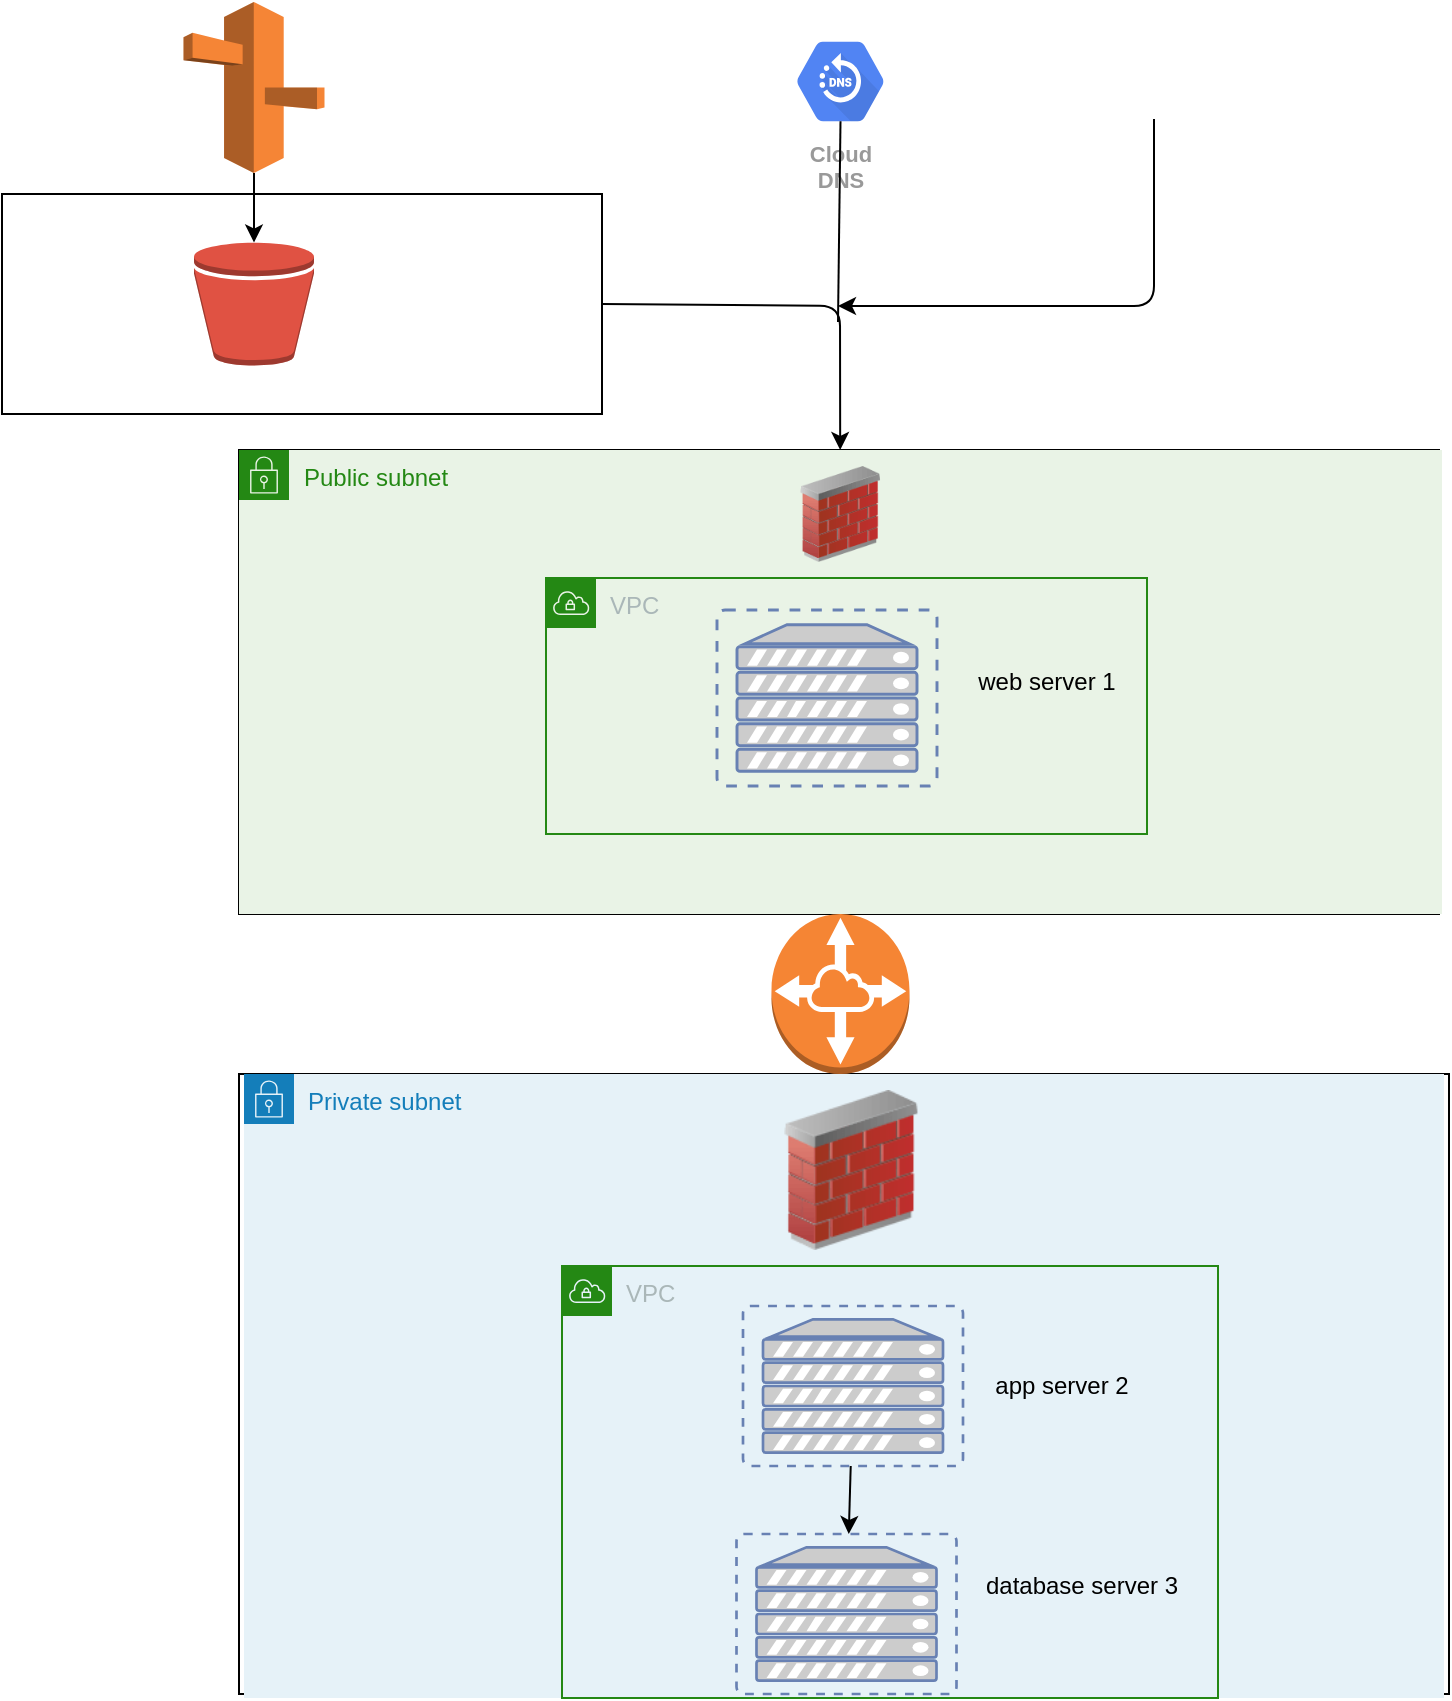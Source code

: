 <mxfile version="14.4.8" type="device" pages="2"><diagram name="Page-1" id="c37626ed-c26b-45fb-9056-f9ebc6bb27b6"><mxGraphModel dx="946" dy="646" grid="1" gridSize="8" guides="1" tooltips="1" connect="1" arrows="1" fold="1" page="1" pageScale="1" pageWidth="1100" pageHeight="850" background="#ffffff" math="0" shadow="0"><root><mxCell id="0"/><mxCell id="1" parent="0"/><mxCell id="EeIF6lA2X2jRS8-VWyb7-6" value="" style="rounded=0;whiteSpace=wrap;html=1;" vertex="1" parent="1"><mxGeometry x="302.5" y="536" width="605" height="310" as="geometry"/></mxCell><mxCell id="EeIF6lA2X2jRS8-VWyb7-9" value="" style="rounded=0;whiteSpace=wrap;html=1;" vertex="1" parent="1"><mxGeometry x="184" y="96" width="300" height="110" as="geometry"/></mxCell><mxCell id="EeIF6lA2X2jRS8-VWyb7-12" value="" style="outlineConnect=0;dashed=0;verticalLabelPosition=bottom;verticalAlign=top;align=center;html=1;shape=mxgraph.aws3.bucket;fillColor=#E05243;gradientColor=none;" vertex="1" parent="1"><mxGeometry x="280" y="120.25" width="60" height="61.5" as="geometry"/></mxCell><mxCell id="EeIF6lA2X2jRS8-VWyb7-13" value="" style="rounded=0;whiteSpace=wrap;html=1;" vertex="1" parent="1"><mxGeometry x="302.5" y="224" width="600" height="232" as="geometry"/></mxCell><mxCell id="EeIF6lA2X2jRS8-VWyb7-16" value="" style="outlineConnect=0;dashed=0;verticalLabelPosition=bottom;verticalAlign=top;align=center;html=1;shape=mxgraph.aws3.route_53;fillColor=#F58536;gradientColor=none;" vertex="1" parent="1"><mxGeometry x="274.75" width="70.5" height="85.5" as="geometry"/></mxCell><mxCell id="EeIF6lA2X2jRS8-VWyb7-17" value="Cloud&#10;DNS" style="html=1;fillColor=#5184F3;strokeColor=none;verticalAlign=top;labelPosition=center;verticalLabelPosition=bottom;align=center;spacingTop=-6;fontSize=11;fontStyle=1;fontColor=#999999;shape=mxgraph.gcp2.hexIcon;prIcon=cloud_dns" vertex="1" parent="1"><mxGeometry x="570.25" y="10.5" width="66" height="58.5" as="geometry"/></mxCell><mxCell id="EeIF6lA2X2jRS8-VWyb7-18" value="" style="shape=image;html=1;verticalAlign=top;verticalLabelPosition=bottom;labelBackgroundColor=#ffffff;imageAspect=0;aspect=fixed;image=https://cdn1.iconfinder.com/data/icons/windows8_icons_iconpharm/26/cloudflare.png" vertex="1" parent="1"><mxGeometry x="736" y="10.5" width="48" height="48" as="geometry"/></mxCell><mxCell id="EeIF6lA2X2jRS8-VWyb7-24" value="Private subnet" style="points=[[0,0],[0.25,0],[0.5,0],[0.75,0],[1,0],[1,0.25],[1,0.5],[1,0.75],[1,1],[0.75,1],[0.5,1],[0.25,1],[0,1],[0,0.75],[0,0.5],[0,0.25]];outlineConnect=0;gradientColor=none;html=1;whiteSpace=wrap;fontSize=12;fontStyle=0;shape=mxgraph.aws4.group;grIcon=mxgraph.aws4.group_security_group;grStroke=0;strokeColor=#147EBA;fillColor=#E6F2F8;verticalAlign=top;align=left;spacingLeft=30;fontColor=#147EBA;dashed=0;" vertex="1" parent="1"><mxGeometry x="305" y="536" width="600" height="312" as="geometry"/></mxCell><mxCell id="EeIF6lA2X2jRS8-VWyb7-27" value="" style="fontColor=#0066CC;verticalAlign=top;verticalLabelPosition=bottom;labelPosition=center;align=center;html=1;outlineConnect=0;fillColor=#CCCCCC;strokeColor=#6881B3;gradientColor=none;gradientDirection=north;strokeWidth=2;shape=mxgraph.networks.virtual_server;" vertex="1" parent="1"><mxGeometry x="554.5" y="652" width="110" height="80" as="geometry"/></mxCell><mxCell id="EeIF6lA2X2jRS8-VWyb7-28" value="" style="fontColor=#0066CC;verticalAlign=top;verticalLabelPosition=bottom;labelPosition=center;align=center;html=1;outlineConnect=0;fillColor=#CCCCCC;strokeColor=#6881B3;gradientColor=none;gradientDirection=north;strokeWidth=2;shape=mxgraph.networks.virtual_server;" vertex="1" parent="1"><mxGeometry x="551.25" y="766" width="110" height="80" as="geometry"/></mxCell><mxCell id="EeIF6lA2X2jRS8-VWyb7-29" value="Public subnet" style="points=[[0,0],[0.25,0],[0.5,0],[0.75,0],[1,0],[1,0.25],[1,0.5],[1,0.75],[1,1],[0.75,1],[0.5,1],[0.25,1],[0,1],[0,0.75],[0,0.5],[0,0.25]];outlineConnect=0;gradientColor=none;html=1;whiteSpace=wrap;fontSize=12;fontStyle=0;shape=mxgraph.aws4.group;grIcon=mxgraph.aws4.group_security_group;grStroke=0;strokeColor=#248814;fillColor=#E9F3E6;verticalAlign=top;align=left;spacingLeft=30;fontColor=#248814;dashed=0;" vertex="1" parent="1"><mxGeometry x="302.5" y="224" width="601.5" height="232" as="geometry"/></mxCell><mxCell id="EeIF6lA2X2jRS8-VWyb7-30" value="" style="fontColor=#0066CC;verticalAlign=top;verticalLabelPosition=bottom;labelPosition=center;align=center;html=1;outlineConnect=0;fillColor=#CCCCCC;strokeColor=#6881B3;gradientColor=none;gradientDirection=north;strokeWidth=2;shape=mxgraph.networks.virtual_server;" vertex="1" parent="1"><mxGeometry x="541.5" y="304" width="110" height="88" as="geometry"/></mxCell><mxCell id="EeIF6lA2X2jRS8-VWyb7-31" value="" style="endArrow=classic;html=1;" edge="1" parent="1" source="EeIF6lA2X2jRS8-VWyb7-16" target="EeIF6lA2X2jRS8-VWyb7-12"><mxGeometry width="50" height="50" relative="1" as="geometry"><mxPoint x="592" y="322" as="sourcePoint"/><mxPoint x="642" y="272" as="targetPoint"/></mxGeometry></mxCell><mxCell id="EeIF6lA2X2jRS8-VWyb7-33" value="" style="endArrow=classic;html=1;" edge="1" parent="1" source="EeIF6lA2X2jRS8-VWyb7-27" target="EeIF6lA2X2jRS8-VWyb7-28"><mxGeometry width="50" height="50" relative="1" as="geometry"><mxPoint x="610" y="384" as="sourcePoint"/><mxPoint x="609" y="400" as="targetPoint"/></mxGeometry></mxCell><mxCell id="EeIF6lA2X2jRS8-VWyb7-39" value="" style="outlineConnect=0;dashed=0;verticalLabelPosition=bottom;verticalAlign=top;align=center;html=1;shape=mxgraph.aws3.vpc_peering;fillColor=#F58534;gradientColor=none;" vertex="1" parent="1"><mxGeometry x="568.75" y="456" width="69" height="80" as="geometry"/></mxCell><mxCell id="EeIF6lA2X2jRS8-VWyb7-41" value="web server 1" style="text;html=1;strokeColor=none;fillColor=none;align=center;verticalAlign=middle;whiteSpace=wrap;rounded=0;" vertex="1" parent="1"><mxGeometry x="651.5" y="330" width="108.5" height="20" as="geometry"/></mxCell><mxCell id="EeIF6lA2X2jRS8-VWyb7-42" value="app server 2" style="text;html=1;strokeColor=none;fillColor=none;align=center;verticalAlign=middle;whiteSpace=wrap;rounded=0;" vertex="1" parent="1"><mxGeometry x="668" y="682" width="92" height="20" as="geometry"/></mxCell><mxCell id="EeIF6lA2X2jRS8-VWyb7-43" value="database server 3" style="text;html=1;strokeColor=none;fillColor=none;align=center;verticalAlign=middle;whiteSpace=wrap;rounded=0;" vertex="1" parent="1"><mxGeometry x="672" y="782" width="104" height="20" as="geometry"/></mxCell><mxCell id="EeIF6lA2X2jRS8-VWyb7-45" value="VPC" style="points=[[0,0],[0.25,0],[0.5,0],[0.75,0],[1,0],[1,0.25],[1,0.5],[1,0.75],[1,1],[0.75,1],[0.5,1],[0.25,1],[0,1],[0,0.75],[0,0.5],[0,0.25]];outlineConnect=0;gradientColor=none;html=1;whiteSpace=wrap;fontSize=12;fontStyle=0;shape=mxgraph.aws4.group;grIcon=mxgraph.aws4.group_vpc;strokeColor=#248814;fillColor=none;verticalAlign=top;align=left;spacingLeft=30;fontColor=#AAB7B8;dashed=0;" vertex="1" parent="1"><mxGeometry x="456" y="288" width="300.5" height="128" as="geometry"/></mxCell><mxCell id="EeIF6lA2X2jRS8-VWyb7-46" value="" style="image;html=1;image=img/lib/clip_art/networking/Firewall_02_128x128.png" vertex="1" parent="1"><mxGeometry x="563.25" y="232" width="80" height="48" as="geometry"/></mxCell><mxCell id="EeIF6lA2X2jRS8-VWyb7-47" value="" style="image;html=1;image=img/lib/clip_art/networking/Firewall_02_128x128.png" vertex="1" parent="1"><mxGeometry x="568.75" y="544" width="80" height="80" as="geometry"/></mxCell><mxCell id="EeIF6lA2X2jRS8-VWyb7-48" value="VPC" style="points=[[0,0],[0.25,0],[0.5,0],[0.75,0],[1,0],[1,0.25],[1,0.5],[1,0.75],[1,1],[0.75,1],[0.5,1],[0.25,1],[0,1],[0,0.75],[0,0.5],[0,0.25]];outlineConnect=0;gradientColor=none;html=1;whiteSpace=wrap;fontSize=12;fontStyle=0;shape=mxgraph.aws4.group;grIcon=mxgraph.aws4.group_vpc;strokeColor=#248814;fillColor=none;verticalAlign=top;align=left;spacingLeft=30;fontColor=#AAB7B8;dashed=0;" vertex="1" parent="1"><mxGeometry x="464" y="632" width="328" height="216" as="geometry"/></mxCell><mxCell id="EeIF6lA2X2jRS8-VWyb7-51" value="" style="endArrow=classic;html=1;exitX=1;exitY=0.5;exitDx=0;exitDy=0;" edge="1" parent="1" source="EeIF6lA2X2jRS8-VWyb7-9" target="EeIF6lA2X2jRS8-VWyb7-29"><mxGeometry width="50" height="50" relative="1" as="geometry"><mxPoint x="551.25" y="288" as="sourcePoint"/><mxPoint x="601.25" y="238" as="targetPoint"/><Array as="points"><mxPoint x="603" y="152"/></Array></mxGeometry></mxCell><mxCell id="EeIF6lA2X2jRS8-VWyb7-52" value="" style="endArrow=none;html=1;exitX=0.5;exitY=0.84;exitDx=0;exitDy=0;exitPerimeter=0;" edge="1" parent="1" source="EeIF6lA2X2jRS8-VWyb7-17"><mxGeometry width="50" height="50" relative="1" as="geometry"><mxPoint x="552" y="290" as="sourcePoint"/><mxPoint x="602" y="160" as="targetPoint"/></mxGeometry></mxCell><mxCell id="EeIF6lA2X2jRS8-VWyb7-53" value="" style="endArrow=classic;html=1;exitX=0.5;exitY=1;exitDx=0;exitDy=0;" edge="1" parent="1" source="EeIF6lA2X2jRS8-VWyb7-18"><mxGeometry width="50" height="50" relative="1" as="geometry"><mxPoint x="552" y="290" as="sourcePoint"/><mxPoint x="602" y="152" as="targetPoint"/><Array as="points"><mxPoint x="760" y="152"/><mxPoint x="602" y="152"/></Array></mxGeometry></mxCell></root></mxGraphModel></diagram><diagram id="h0sEnd3JYNVnKGPdlY0R" name="Page-2"><mxGraphModel dx="946" dy="646" grid="1" gridSize="10" guides="1" tooltips="1" connect="1" arrows="1" fold="1" page="1" pageScale="1" pageWidth="827" pageHeight="1169" math="0" shadow="0"><root><mxCell id="DsYPTLE4mmZd2FAX2YWv-0"/><mxCell id="DsYPTLE4mmZd2FAX2YWv-1" parent="DsYPTLE4mmZd2FAX2YWv-0"/><mxCell id="y-bNRI4iz__ci6y5194C-9" value="Private subnet" style="points=[[0,0],[0.25,0],[0.5,0],[0.75,0],[1,0],[1,0.25],[1,0.5],[1,0.75],[1,1],[0.75,1],[0.5,1],[0.25,1],[0,1],[0,0.75],[0,0.5],[0,0.25]];outlineConnect=0;gradientColor=none;html=1;whiteSpace=wrap;fontSize=12;fontStyle=0;shape=mxgraph.aws4.group;grIcon=mxgraph.aws4.group_security_group;grStroke=0;strokeColor=#147EBA;fillColor=#E6F2F8;verticalAlign=top;align=left;spacingLeft=30;fontColor=#147EBA;dashed=0;" vertex="1" parent="DsYPTLE4mmZd2FAX2YWv-1"><mxGeometry x="7.2" y="160" width="790" height="570" as="geometry"/></mxCell><mxCell id="y-bNRI4iz__ci6y5194C-10" value="" style="fontColor=#0066CC;verticalAlign=top;verticalLabelPosition=bottom;labelPosition=center;align=center;html=1;outlineConnect=0;fillColor=#CCCCCC;strokeColor=#6881B3;gradientColor=none;gradientDirection=north;strokeWidth=2;shape=mxgraph.networks.virtual_server;" vertex="1" parent="DsYPTLE4mmZd2FAX2YWv-1"><mxGeometry x="110" y="220" width="110" height="120" as="geometry"/></mxCell><mxCell id="y-bNRI4iz__ci6y5194C-11" value="" style="fontColor=#0066CC;verticalAlign=top;verticalLabelPosition=bottom;labelPosition=center;align=center;html=1;outlineConnect=0;fillColor=#CCCCCC;strokeColor=#6881B3;gradientColor=none;gradientDirection=north;strokeWidth=2;shape=mxgraph.networks.virtual_server;" vertex="1" parent="DsYPTLE4mmZd2FAX2YWv-1"><mxGeometry x="340" y="220" width="110" height="120" as="geometry"/></mxCell><mxCell id="y-bNRI4iz__ci6y5194C-12" value="" style="fontColor=#0066CC;verticalAlign=top;verticalLabelPosition=bottom;labelPosition=center;align=center;html=1;outlineConnect=0;fillColor=#CCCCCC;strokeColor=#6881B3;gradientColor=none;gradientDirection=north;strokeWidth=2;shape=mxgraph.networks.virtual_server;" vertex="1" parent="DsYPTLE4mmZd2FAX2YWv-1"><mxGeometry x="570" y="220" width="110" height="120" as="geometry"/></mxCell><mxCell id="y-bNRI4iz__ci6y5194C-20" value="" style="aspect=fixed;pointerEvents=1;shadow=0;dashed=0;html=1;strokeColor=none;labelPosition=center;verticalLabelPosition=bottom;verticalAlign=top;align=center;fillColor=#00188D;shape=mxgraph.azure.load_balancer_generic" vertex="1" parent="DsYPTLE4mmZd2FAX2YWv-1"><mxGeometry x="377" y="60" width="37" height="50" as="geometry"/></mxCell><mxCell id="y-bNRI4iz__ci6y5194C-23" value="" style="fontColor=#0066CC;verticalAlign=top;verticalLabelPosition=bottom;labelPosition=center;align=center;html=1;outlineConnect=0;fillColor=#CCCCCC;strokeColor=#6881B3;gradientColor=none;gradientDirection=north;strokeWidth=2;shape=mxgraph.networks.virtual_server;" vertex="1" parent="DsYPTLE4mmZd2FAX2YWv-1"><mxGeometry x="100" y="410" width="110" height="120" as="geometry"/></mxCell><mxCell id="y-bNRI4iz__ci6y5194C-24" value="" style="fontColor=#0066CC;verticalAlign=top;verticalLabelPosition=bottom;labelPosition=center;align=center;html=1;outlineConnect=0;fillColor=#CCCCCC;strokeColor=#6881B3;gradientColor=none;gradientDirection=north;strokeWidth=2;shape=mxgraph.networks.virtual_server;" vertex="1" parent="DsYPTLE4mmZd2FAX2YWv-1"><mxGeometry x="347.2" y="410" width="110" height="120" as="geometry"/></mxCell><mxCell id="y-bNRI4iz__ci6y5194C-25" value="" style="fontColor=#0066CC;verticalAlign=top;verticalLabelPosition=bottom;labelPosition=center;align=center;html=1;outlineConnect=0;fillColor=#CCCCCC;strokeColor=#6881B3;gradientColor=none;gradientDirection=north;strokeWidth=2;shape=mxgraph.networks.virtual_server;" vertex="1" parent="DsYPTLE4mmZd2FAX2YWv-1"><mxGeometry x="590" y="410" width="110" height="120" as="geometry"/></mxCell><mxCell id="y-bNRI4iz__ci6y5194C-26" value="" style="endArrow=classic;html=1;" edge="1" parent="DsYPTLE4mmZd2FAX2YWv-1"><mxGeometry width="50" height="50" relative="1" as="geometry"><mxPoint x="400" y="340" as="sourcePoint"/><mxPoint x="400" y="400" as="targetPoint"/></mxGeometry></mxCell><mxCell id="y-bNRI4iz__ci6y5194C-27" value="" style="endArrow=classic;html=1;" edge="1" parent="DsYPTLE4mmZd2FAX2YWv-1"><mxGeometry width="50" height="50" relative="1" as="geometry"><mxPoint x="400" y="350" as="sourcePoint"/><mxPoint x="630" y="400" as="targetPoint"/></mxGeometry></mxCell><mxCell id="y-bNRI4iz__ci6y5194C-28" value="" style="endArrow=classic;html=1;" edge="1" parent="DsYPTLE4mmZd2FAX2YWv-1"><mxGeometry width="50" height="50" relative="1" as="geometry"><mxPoint x="400" y="350" as="sourcePoint"/><mxPoint x="170" y="400" as="targetPoint"/></mxGeometry></mxCell><mxCell id="y-bNRI4iz__ci6y5194C-31" value="" style="endArrow=classic;html=1;exitX=0.5;exitY=1;exitDx=0;exitDy=0;exitPerimeter=0;entryX=0.573;entryY=-0.017;entryDx=0;entryDy=0;entryPerimeter=0;" edge="1" parent="DsYPTLE4mmZd2FAX2YWv-1" source="y-bNRI4iz__ci6y5194C-10" target="y-bNRI4iz__ci6y5194C-23"><mxGeometry width="50" height="50" relative="1" as="geometry"><mxPoint x="380" y="340" as="sourcePoint"/><mxPoint x="430" y="290" as="targetPoint"/></mxGeometry></mxCell><mxCell id="y-bNRI4iz__ci6y5194C-32" value="" style="endArrow=classic;html=1;" edge="1" parent="DsYPTLE4mmZd2FAX2YWv-1"><mxGeometry width="50" height="50" relative="1" as="geometry"><mxPoint x="160" y="340" as="sourcePoint"/><mxPoint x="400" y="400" as="targetPoint"/></mxGeometry></mxCell><mxCell id="y-bNRI4iz__ci6y5194C-33" value="" style="endArrow=classic;html=1;exitX=0.5;exitY=1;exitDx=0;exitDy=0;exitPerimeter=0;entryX=0.497;entryY=0.421;entryDx=0;entryDy=0;entryPerimeter=0;" edge="1" parent="DsYPTLE4mmZd2FAX2YWv-1" source="y-bNRI4iz__ci6y5194C-12" target="y-bNRI4iz__ci6y5194C-9"><mxGeometry width="50" height="50" relative="1" as="geometry"><mxPoint x="380" y="340" as="sourcePoint"/><mxPoint x="430" y="290" as="targetPoint"/></mxGeometry></mxCell><mxCell id="y-bNRI4iz__ci6y5194C-34" value="" style="endArrow=classic;html=1;exitX=0.5;exitY=1;exitDx=0;exitDy=0;exitPerimeter=0;entryX=0.327;entryY=-0.05;entryDx=0;entryDy=0;entryPerimeter=0;" edge="1" parent="DsYPTLE4mmZd2FAX2YWv-1" source="y-bNRI4iz__ci6y5194C-12" target="y-bNRI4iz__ci6y5194C-25"><mxGeometry width="50" height="50" relative="1" as="geometry"><mxPoint x="380" y="340" as="sourcePoint"/><mxPoint x="430" y="290" as="targetPoint"/></mxGeometry></mxCell><mxCell id="y-bNRI4iz__ci6y5194C-36" value="" style="aspect=fixed;pointerEvents=1;shadow=0;dashed=0;html=1;strokeColor=none;labelPosition=center;verticalLabelPosition=bottom;verticalAlign=top;align=center;fillColor=#00188D;shape=mxgraph.azure.load_balancer_generic;direction=west;" vertex="1" parent="DsYPTLE4mmZd2FAX2YWv-1"><mxGeometry x="390" y="585" width="37" height="50" as="geometry"/></mxCell><mxCell id="y-bNRI4iz__ci6y5194C-38" value="" style="endArrow=classic;html=1;exitX=0.49;exitY=1;exitDx=0;exitDy=0;exitPerimeter=0;entryX=0.571;entryY=1.017;entryDx=0;entryDy=0;entryPerimeter=0;" edge="1" parent="DsYPTLE4mmZd2FAX2YWv-1" source="y-bNRI4iz__ci6y5194C-36" target="y-bNRI4iz__ci6y5194C-24"><mxGeometry width="50" height="50" relative="1" as="geometry"><mxPoint x="380" y="460" as="sourcePoint"/><mxPoint x="430" y="410" as="targetPoint"/></mxGeometry></mxCell><mxCell id="y-bNRI4iz__ci6y5194C-39" value="" style="endArrow=classic;html=1;exitX=0;exitY=0.71;exitDx=0;exitDy=0;exitPerimeter=0;entryX=0.01;entryY=0.99;entryDx=0;entryDy=0;entryPerimeter=0;" edge="1" parent="DsYPTLE4mmZd2FAX2YWv-1" source="y-bNRI4iz__ci6y5194C-36" target="y-bNRI4iz__ci6y5194C-25"><mxGeometry width="50" height="50" relative="1" as="geometry"><mxPoint x="380" y="460" as="sourcePoint"/><mxPoint x="430" y="410" as="targetPoint"/></mxGeometry></mxCell><mxCell id="y-bNRI4iz__ci6y5194C-40" value="" style="endArrow=classic;html=1;exitX=1;exitY=0.71;exitDx=0;exitDy=0;exitPerimeter=0;entryX=0.99;entryY=0.99;entryDx=0;entryDy=0;entryPerimeter=0;" edge="1" parent="DsYPTLE4mmZd2FAX2YWv-1" source="y-bNRI4iz__ci6y5194C-36" target="y-bNRI4iz__ci6y5194C-23"><mxGeometry width="50" height="50" relative="1" as="geometry"><mxPoint x="380" y="460" as="sourcePoint"/><mxPoint x="430" y="410" as="targetPoint"/></mxGeometry></mxCell><mxCell id="y-bNRI4iz__ci6y5194C-41" value="" style="endArrow=classic;html=1;exitX=0.49;exitY=1;exitDx=0;exitDy=0;exitPerimeter=0;entryX=0.5;entryY=0;entryDx=0;entryDy=0;entryPerimeter=0;" edge="1" parent="DsYPTLE4mmZd2FAX2YWv-1" source="y-bNRI4iz__ci6y5194C-20" target="y-bNRI4iz__ci6y5194C-11"><mxGeometry width="50" height="50" relative="1" as="geometry"><mxPoint x="380" y="370" as="sourcePoint"/><mxPoint x="430" y="320" as="targetPoint"/></mxGeometry></mxCell><mxCell id="y-bNRI4iz__ci6y5194C-42" value="" style="endArrow=classic;html=1;exitX=0;exitY=0.71;exitDx=0;exitDy=0;exitPerimeter=0;" edge="1" parent="DsYPTLE4mmZd2FAX2YWv-1" source="y-bNRI4iz__ci6y5194C-20" target="y-bNRI4iz__ci6y5194C-10"><mxGeometry width="50" height="50" relative="1" as="geometry"><mxPoint x="380" y="370" as="sourcePoint"/><mxPoint x="430" y="320" as="targetPoint"/></mxGeometry></mxCell><mxCell id="y-bNRI4iz__ci6y5194C-43" value="" style="endArrow=classic;html=1;exitX=1;exitY=0.71;exitDx=0;exitDy=0;exitPerimeter=0;entryX=0.5;entryY=0;entryDx=0;entryDy=0;entryPerimeter=0;" edge="1" parent="DsYPTLE4mmZd2FAX2YWv-1" source="y-bNRI4iz__ci6y5194C-20" target="y-bNRI4iz__ci6y5194C-12"><mxGeometry width="50" height="50" relative="1" as="geometry"><mxPoint x="380" y="370" as="sourcePoint"/><mxPoint x="430" y="320" as="targetPoint"/></mxGeometry></mxCell><mxCell id="y-bNRI4iz__ci6y5194C-44" value="" style="aspect=fixed;perimeter=ellipsePerimeter;html=1;align=center;shadow=0;dashed=0;spacingTop=3;image;image=img/lib/active_directory/web_server.svg;" vertex="1" parent="DsYPTLE4mmZd2FAX2YWv-1"><mxGeometry x="382.2" y="10" width="40" height="50" as="geometry"/></mxCell><mxCell id="y-bNRI4iz__ci6y5194C-46" value="" style="fontColor=#0066CC;verticalAlign=top;verticalLabelPosition=bottom;labelPosition=center;align=center;html=1;outlineConnect=0;fillColor=#CCCCCC;strokeColor=#6881B3;gradientColor=none;gradientDirection=north;strokeWidth=2;shape=mxgraph.networks.virtual_server;" vertex="1" parent="DsYPTLE4mmZd2FAX2YWv-1"><mxGeometry x="220" y="585" width="110" height="120" as="geometry"/></mxCell><mxCell id="y-bNRI4iz__ci6y5194C-48" value="" style="outlineConnect=0;fontColor=#232F3E;gradientColor=none;fillColor=#277116;strokeColor=none;dashed=0;verticalLabelPosition=bottom;verticalAlign=top;align=center;html=1;fontSize=12;fontStyle=0;aspect=fixed;pointerEvents=1;shape=mxgraph.aws4.bucket;" vertex="1" parent="DsYPTLE4mmZd2FAX2YWv-1"><mxGeometry x="80" y="886.25" width="75" height="78" as="geometry"/></mxCell><mxCell id="y-bNRI4iz__ci6y5194C-49" value="Cloud&#10;DNS" style="html=1;fillColor=#5184F3;strokeColor=none;verticalAlign=top;labelPosition=center;verticalLabelPosition=bottom;align=center;spacingTop=-6;fontSize=11;fontStyle=1;fontColor=#999999;shape=mxgraph.gcp2.hexIcon;prIcon=cloud_dns" vertex="1" parent="DsYPTLE4mmZd2FAX2YWv-1"><mxGeometry x="640" y="886.25" width="88" height="78" as="geometry"/></mxCell><mxCell id="y-bNRI4iz__ci6y5194C-51" value="" style="shape=image;html=1;verticalAlign=top;verticalLabelPosition=bottom;labelBackgroundColor=#ffffff;imageAspect=0;aspect=fixed;image=https://cdn1.iconfinder.com/data/icons/windows8_icons_iconpharm/26/cloudflare.png" vertex="1" parent="DsYPTLE4mmZd2FAX2YWv-1"><mxGeometry x="355.75" y="886.25" width="105.5" height="105.5" as="geometry"/></mxCell><mxCell id="y-bNRI4iz__ci6y5194C-52" value="" style="outlineConnect=0;dashed=0;verticalLabelPosition=bottom;verticalAlign=top;align=center;html=1;shape=mxgraph.aws3.route_53;fillColor=#F58536;gradientColor=none;" vertex="1" parent="DsYPTLE4mmZd2FAX2YWv-1"><mxGeometry x="80" y="1050" width="70.5" height="85.5" as="geometry"/></mxCell><mxCell id="y-bNRI4iz__ci6y5194C-55" value="" style="endArrow=classic;html=1;" edge="1" parent="DsYPTLE4mmZd2FAX2YWv-1" source="y-bNRI4iz__ci6y5194C-52" target="y-bNRI4iz__ci6y5194C-48"><mxGeometry width="50" height="50" relative="1" as="geometry"><mxPoint x="380" y="900" as="sourcePoint"/><mxPoint x="430" y="850" as="targetPoint"/></mxGeometry></mxCell><mxCell id="y-bNRI4iz__ci6y5194C-56" value="" style="endArrow=none;html=1;" edge="1" parent="DsYPTLE4mmZd2FAX2YWv-1"><mxGeometry width="50" height="50" relative="1" as="geometry"><mxPoint x="120" y="880" as="sourcePoint"/><mxPoint x="410" y="810" as="targetPoint"/><Array as="points"><mxPoint x="120" y="810"/></Array></mxGeometry></mxCell><mxCell id="y-bNRI4iz__ci6y5194C-57" value="" style="endArrow=none;html=1;" edge="1" parent="DsYPTLE4mmZd2FAX2YWv-1"><mxGeometry width="50" height="50" relative="1" as="geometry"><mxPoint x="410" y="880" as="sourcePoint"/><mxPoint x="410" y="810" as="targetPoint"/><Array as="points"><mxPoint x="410" y="840"/></Array></mxGeometry></mxCell><mxCell id="y-bNRI4iz__ci6y5194C-58" value="" style="endArrow=none;html=1;entryX=0.5;entryY=0.16;entryDx=0;entryDy=0;entryPerimeter=0;" edge="1" parent="DsYPTLE4mmZd2FAX2YWv-1" target="y-bNRI4iz__ci6y5194C-49"><mxGeometry width="50" height="50" relative="1" as="geometry"><mxPoint x="410" y="810" as="sourcePoint"/><mxPoint x="430" y="850" as="targetPoint"/><Array as="points"><mxPoint x="684" y="810"/></Array></mxGeometry></mxCell><mxCell id="y-bNRI4iz__ci6y5194C-59" value="" style="endArrow=classic;html=1;" edge="1" parent="DsYPTLE4mmZd2FAX2YWv-1"><mxGeometry width="50" height="50" relative="1" as="geometry"><mxPoint x="409" y="810" as="sourcePoint"/><mxPoint x="409" y="639" as="targetPoint"/></mxGeometry></mxCell><mxCell id="y-bNRI4iz__ci6y5194C-60" value="" style="endArrow=classic;html=1;entryX=-0.009;entryY=0.45;entryDx=0;entryDy=0;entryPerimeter=0;" edge="1" parent="DsYPTLE4mmZd2FAX2YWv-1" target="y-bNRI4iz__ci6y5194C-46"><mxGeometry width="50" height="50" relative="1" as="geometry"><mxPoint x="150" y="530" as="sourcePoint"/><mxPoint x="430" y="510" as="targetPoint"/><Array as="points"><mxPoint x="150" y="640"/></Array></mxGeometry></mxCell><mxCell id="y-bNRI4iz__ci6y5194C-61" value="" style="endArrow=classic;html=1;entryX=1;entryY=0.5;entryDx=0;entryDy=0;entryPerimeter=0;exitX=0.289;exitY=0.983;exitDx=0;exitDy=0;exitPerimeter=0;" edge="1" parent="DsYPTLE4mmZd2FAX2YWv-1" source="y-bNRI4iz__ci6y5194C-24" target="y-bNRI4iz__ci6y5194C-46"><mxGeometry width="50" height="50" relative="1" as="geometry"><mxPoint x="400" y="530" as="sourcePoint"/><mxPoint x="430" y="500" as="targetPoint"/><Array as="points"><mxPoint x="380" y="645"/></Array></mxGeometry></mxCell><mxCell id="y-bNRI4iz__ci6y5194C-62" value="" style="endArrow=classic;html=1;exitX=0.5;exitY=1;exitDx=0;exitDy=0;exitPerimeter=0;entryX=1.018;entryY=0.883;entryDx=0;entryDy=0;entryPerimeter=0;" edge="1" parent="DsYPTLE4mmZd2FAX2YWv-1" source="y-bNRI4iz__ci6y5194C-25" target="y-bNRI4iz__ci6y5194C-46"><mxGeometry width="50" height="50" relative="1" as="geometry"><mxPoint x="380" y="550" as="sourcePoint"/><mxPoint x="430" y="500" as="targetPoint"/><Array as="points"><mxPoint x="645" y="690"/></Array></mxGeometry></mxCell><mxCell id="y-bNRI4iz__ci6y5194C-64" value="etc,cntrl pnl" style="text;html=1;strokeColor=none;fillColor=none;align=center;verticalAlign=middle;whiteSpace=wrap;rounded=0;" vertex="1" parent="DsYPTLE4mmZd2FAX2YWv-1"><mxGeometry x="10" y="270" width="100" height="20" as="geometry"/></mxCell><mxCell id="y-bNRI4iz__ci6y5194C-65" value="etc,cntrl pnl" style="text;html=1;strokeColor=none;fillColor=none;align=center;verticalAlign=middle;whiteSpace=wrap;rounded=0;" vertex="1" parent="DsYPTLE4mmZd2FAX2YWv-1"><mxGeometry x="247.2" y="270" width="100" height="20" as="geometry"/></mxCell><mxCell id="y-bNRI4iz__ci6y5194C-66" value="etc,cntrl pnl" style="text;html=1;strokeColor=none;fillColor=none;align=center;verticalAlign=middle;whiteSpace=wrap;rounded=0;" vertex="1" parent="DsYPTLE4mmZd2FAX2YWv-1"><mxGeometry x="480" y="270" width="100" height="20" as="geometry"/></mxCell><mxCell id="y-bNRI4iz__ci6y5194C-67" value="worker node" style="text;html=1;strokeColor=none;fillColor=none;align=center;verticalAlign=middle;whiteSpace=wrap;rounded=0;" vertex="1" parent="DsYPTLE4mmZd2FAX2YWv-1"><mxGeometry x="10" y="450" width="80" height="20" as="geometry"/></mxCell><mxCell id="y-bNRI4iz__ci6y5194C-68" value="worker node" style="text;html=1;strokeColor=none;fillColor=none;align=center;verticalAlign=middle;whiteSpace=wrap;rounded=0;" vertex="1" parent="DsYPTLE4mmZd2FAX2YWv-1"><mxGeometry x="250" y="450" width="80" height="20" as="geometry"/></mxCell><mxCell id="y-bNRI4iz__ci6y5194C-69" value="worker node" style="text;html=1;strokeColor=none;fillColor=none;align=center;verticalAlign=middle;whiteSpace=wrap;rounded=0;" vertex="1" parent="DsYPTLE4mmZd2FAX2YWv-1"><mxGeometry x="490" y="460" width="80" height="20" as="geometry"/></mxCell><mxCell id="y-bNRI4iz__ci6y5194C-70" value="mysql, mongo,redis" style="text;html=1;strokeColor=none;fillColor=none;align=center;verticalAlign=middle;whiteSpace=wrap;rounded=0;" vertex="1" parent="DsYPTLE4mmZd2FAX2YWv-1"><mxGeometry x="80" y="650" width="115" height="20" as="geometry"/></mxCell><mxCell id="y-bNRI4iz__ci6y5194C-71" value="Rancher Web" style="text;html=1;strokeColor=none;fillColor=none;align=center;verticalAlign=middle;whiteSpace=wrap;rounded=0;" vertex="1" parent="DsYPTLE4mmZd2FAX2YWv-1"><mxGeometry x="400" y="30" width="130" height="20" as="geometry"/></mxCell><mxCell id="y-bNRI4iz__ci6y5194C-72" value="cloud flare" style="text;html=1;strokeColor=none;fillColor=none;align=center;verticalAlign=middle;whiteSpace=wrap;rounded=0;" vertex="1" parent="DsYPTLE4mmZd2FAX2YWv-1"><mxGeometry x="354" y="971.75" width="120" height="20" as="geometry"/></mxCell><mxCell id="y-bNRI4iz__ci6y5194C-73" value="route 53" style="text;html=1;strokeColor=none;fillColor=none;align=center;verticalAlign=middle;whiteSpace=wrap;rounded=0;" vertex="1" parent="DsYPTLE4mmZd2FAX2YWv-1"><mxGeometry x="110" y="1082.75" width="145" height="20" as="geometry"/></mxCell></root></mxGraphModel></diagram></mxfile>